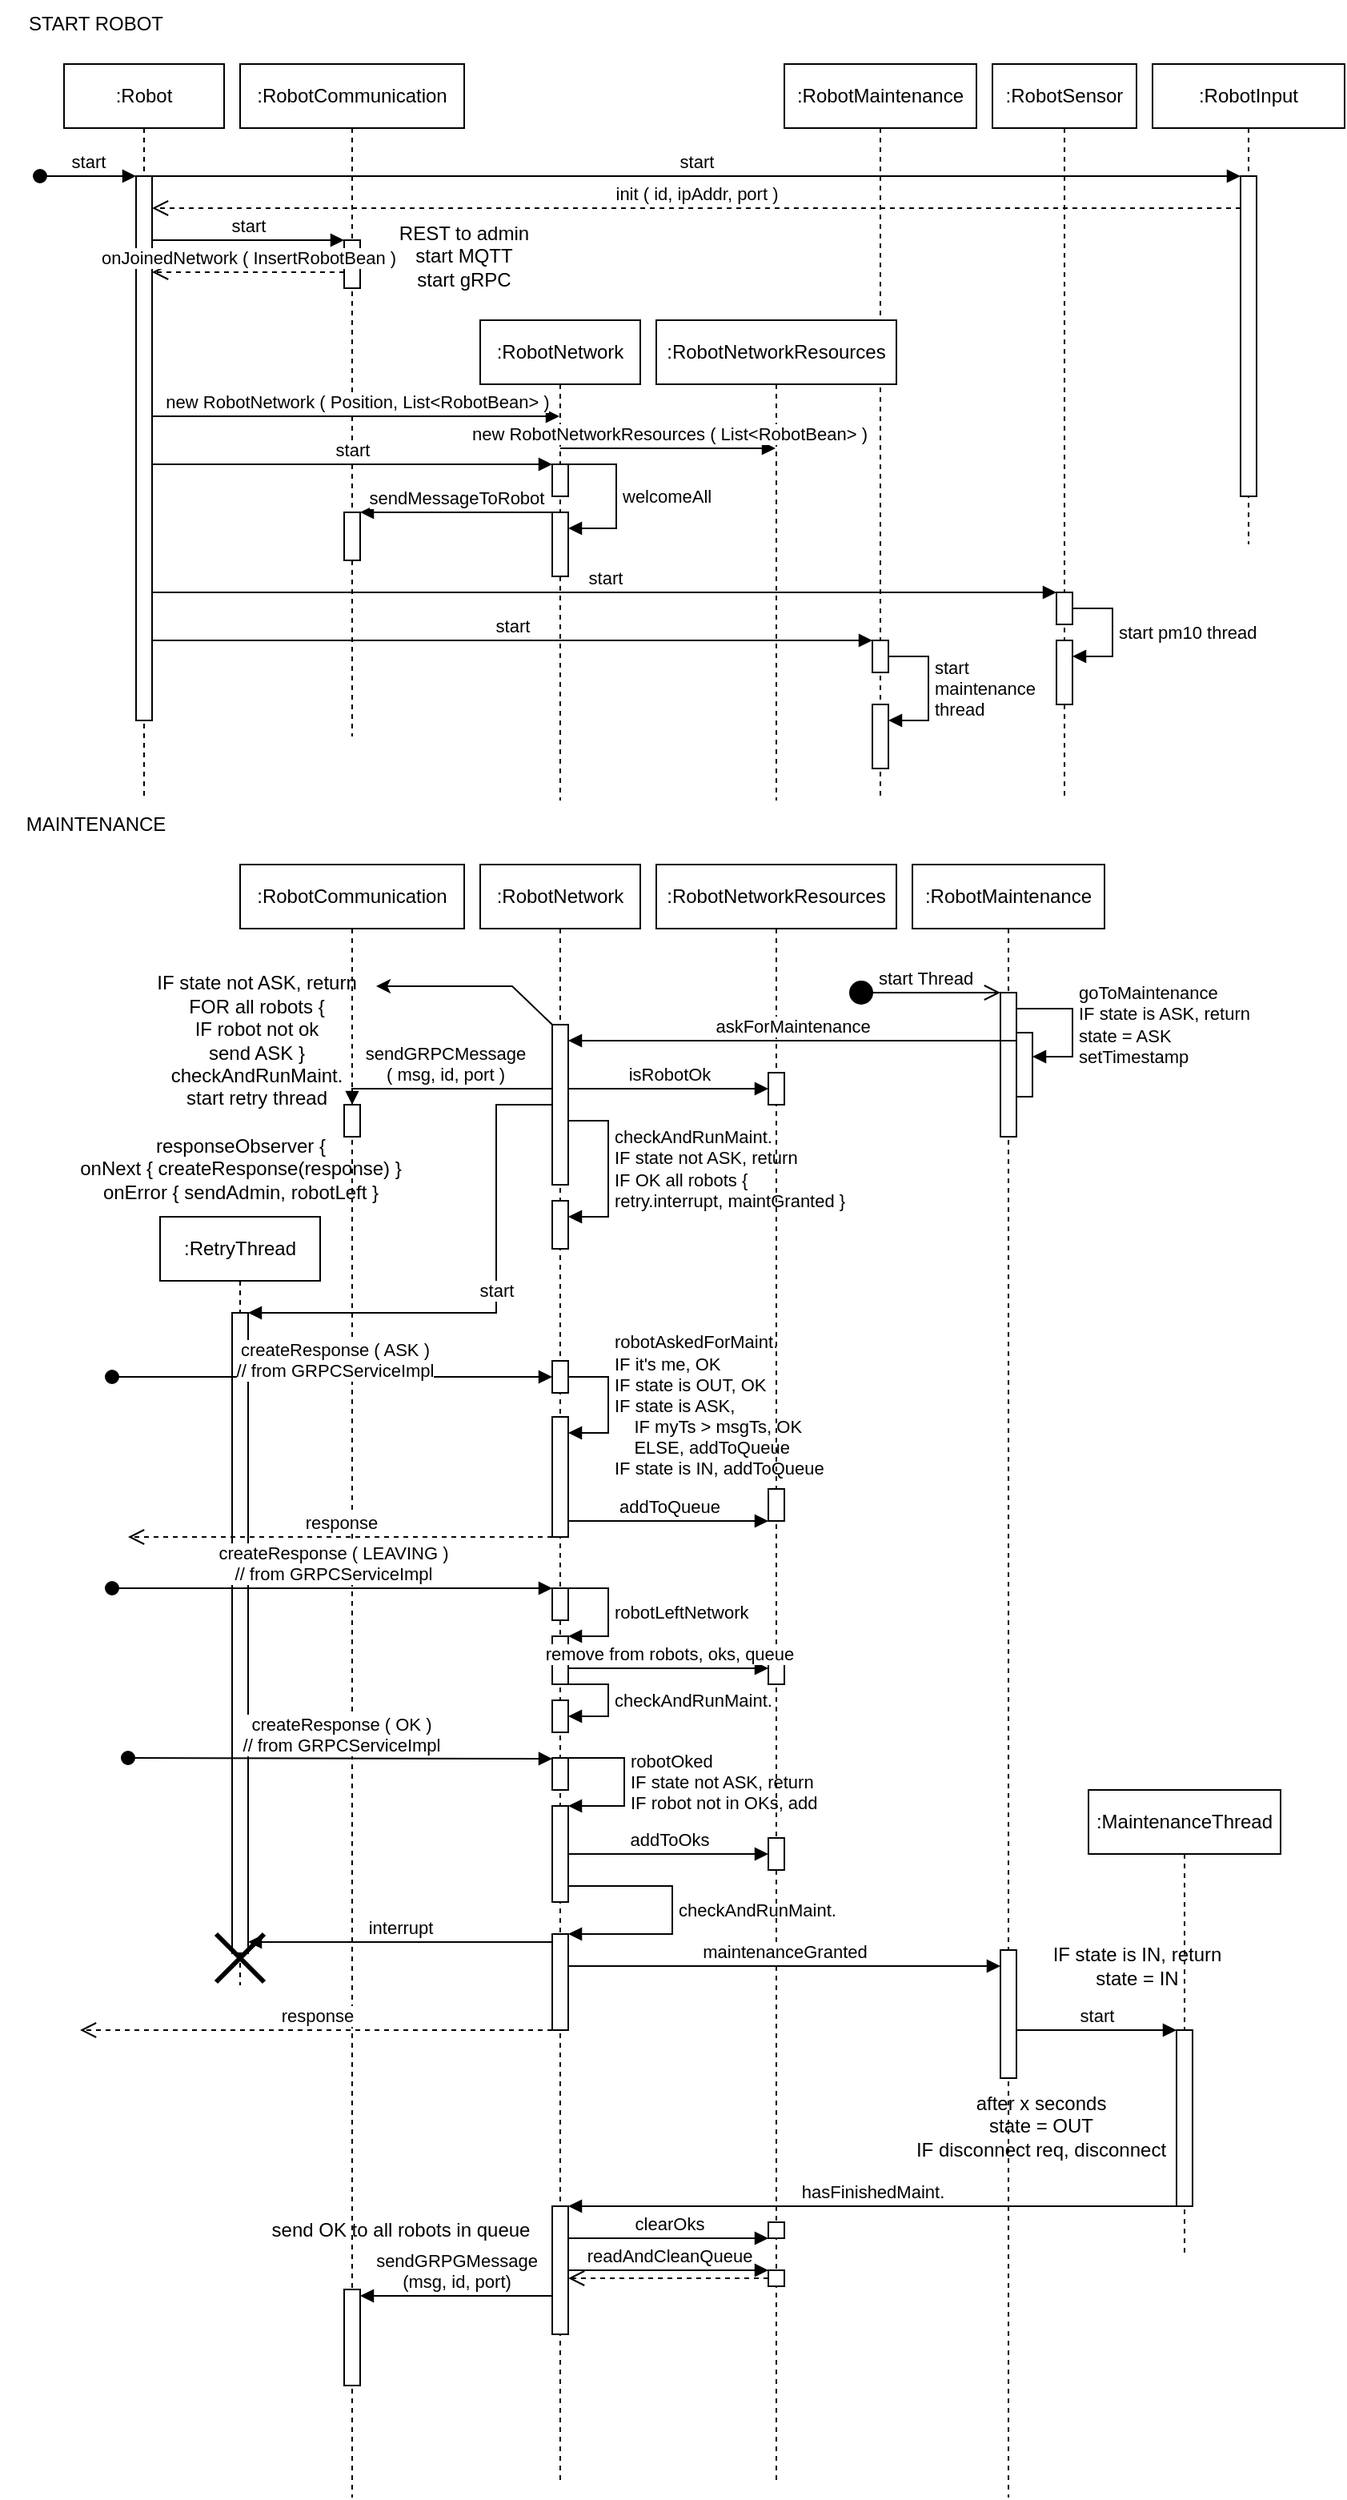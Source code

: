 <mxfile version="21.3.7">
  <diagram name="Page-1" id="2YBvvXClWsGukQMizWep">
    <mxGraphModel dx="954" dy="620" grid="1" gridSize="10" guides="1" tooltips="1" connect="1" arrows="1" fold="1" page="1" pageScale="1" pageWidth="850" pageHeight="1100" math="0" shadow="0">
      <root>
        <mxCell id="0" />
        <mxCell id="1" parent="0" />
        <mxCell id="aM9ryv3xv72pqoxQDRHE-1" value=":Robot" style="shape=umlLifeline;perimeter=lifelinePerimeter;whiteSpace=wrap;html=1;container=0;dropTarget=0;collapsible=0;recursiveResize=0;outlineConnect=0;portConstraint=eastwest;newEdgeStyle={&quot;edgeStyle&quot;:&quot;elbowEdgeStyle&quot;,&quot;elbow&quot;:&quot;vertical&quot;,&quot;curved&quot;:0,&quot;rounded&quot;:0};" parent="1" vertex="1">
          <mxGeometry x="40" y="40" width="100" height="460" as="geometry" />
        </mxCell>
        <mxCell id="aM9ryv3xv72pqoxQDRHE-2" value="" style="html=1;points=[];perimeter=orthogonalPerimeter;outlineConnect=0;targetShapes=umlLifeline;portConstraint=eastwest;newEdgeStyle={&quot;edgeStyle&quot;:&quot;elbowEdgeStyle&quot;,&quot;elbow&quot;:&quot;vertical&quot;,&quot;curved&quot;:0,&quot;rounded&quot;:0};" parent="aM9ryv3xv72pqoxQDRHE-1" vertex="1">
          <mxGeometry x="45" y="70" width="10" height="340" as="geometry" />
        </mxCell>
        <mxCell id="aM9ryv3xv72pqoxQDRHE-3" value="start" style="html=1;verticalAlign=bottom;startArrow=oval;endArrow=block;startSize=8;edgeStyle=elbowEdgeStyle;elbow=vertical;curved=0;rounded=0;" parent="aM9ryv3xv72pqoxQDRHE-1" target="aM9ryv3xv72pqoxQDRHE-2" edge="1">
          <mxGeometry relative="1" as="geometry">
            <mxPoint x="-15" y="70" as="sourcePoint" />
          </mxGeometry>
        </mxCell>
        <mxCell id="aM9ryv3xv72pqoxQDRHE-5" value=":RobotCommunication" style="shape=umlLifeline;perimeter=lifelinePerimeter;whiteSpace=wrap;html=1;container=0;dropTarget=0;collapsible=0;recursiveResize=0;outlineConnect=0;portConstraint=eastwest;newEdgeStyle={&quot;edgeStyle&quot;:&quot;elbowEdgeStyle&quot;,&quot;elbow&quot;:&quot;vertical&quot;,&quot;curved&quot;:0,&quot;rounded&quot;:0};" parent="1" vertex="1">
          <mxGeometry x="150" y="40" width="140" height="420" as="geometry" />
        </mxCell>
        <mxCell id="-zgr26NCYD5-frDkxSR6-9" value="" style="html=1;points=[];perimeter=orthogonalPerimeter;outlineConnect=0;targetShapes=umlLifeline;portConstraint=eastwest;newEdgeStyle={&quot;edgeStyle&quot;:&quot;elbowEdgeStyle&quot;,&quot;elbow&quot;:&quot;vertical&quot;,&quot;curved&quot;:0,&quot;rounded&quot;:0};" parent="aM9ryv3xv72pqoxQDRHE-5" vertex="1">
          <mxGeometry x="65" y="110" width="10" height="30" as="geometry" />
        </mxCell>
        <mxCell id="-zgr26NCYD5-frDkxSR6-21" value="" style="html=1;points=[];perimeter=orthogonalPerimeter;outlineConnect=0;targetShapes=umlLifeline;portConstraint=eastwest;newEdgeStyle={&quot;edgeStyle&quot;:&quot;elbowEdgeStyle&quot;,&quot;elbow&quot;:&quot;vertical&quot;,&quot;curved&quot;:0,&quot;rounded&quot;:0};" parent="aM9ryv3xv72pqoxQDRHE-5" vertex="1">
          <mxGeometry x="65" y="280" width="10" height="30" as="geometry" />
        </mxCell>
        <mxCell id="-zgr26NCYD5-frDkxSR6-1" value=":RobotNetwork" style="shape=umlLifeline;perimeter=lifelinePerimeter;whiteSpace=wrap;html=1;container=0;dropTarget=0;collapsible=0;recursiveResize=0;outlineConnect=0;portConstraint=eastwest;newEdgeStyle={&quot;edgeStyle&quot;:&quot;elbowEdgeStyle&quot;,&quot;elbow&quot;:&quot;vertical&quot;,&quot;curved&quot;:0,&quot;rounded&quot;:0};" parent="1" vertex="1">
          <mxGeometry x="300" y="200" width="100" height="300" as="geometry" />
        </mxCell>
        <mxCell id="-zgr26NCYD5-frDkxSR6-14" value="" style="html=1;points=[];perimeter=orthogonalPerimeter;outlineConnect=0;targetShapes=umlLifeline;portConstraint=eastwest;newEdgeStyle={&quot;edgeStyle&quot;:&quot;elbowEdgeStyle&quot;,&quot;elbow&quot;:&quot;vertical&quot;,&quot;curved&quot;:0,&quot;rounded&quot;:0};" parent="-zgr26NCYD5-frDkxSR6-1" vertex="1">
          <mxGeometry x="45" y="90" width="10" height="20" as="geometry" />
        </mxCell>
        <mxCell id="-zgr26NCYD5-frDkxSR6-16" value="" style="html=1;points=[];perimeter=orthogonalPerimeter;outlineConnect=0;targetShapes=umlLifeline;portConstraint=eastwest;newEdgeStyle={&quot;edgeStyle&quot;:&quot;elbowEdgeStyle&quot;,&quot;elbow&quot;:&quot;vertical&quot;,&quot;curved&quot;:0,&quot;rounded&quot;:0};" parent="-zgr26NCYD5-frDkxSR6-1" vertex="1">
          <mxGeometry x="45" y="120" width="10" height="40" as="geometry" />
        </mxCell>
        <mxCell id="-zgr26NCYD5-frDkxSR6-17" value="welcomeAll" style="html=1;align=left;spacingLeft=2;endArrow=block;rounded=0;edgeStyle=orthogonalEdgeStyle;curved=0;rounded=0;" parent="-zgr26NCYD5-frDkxSR6-1" source="-zgr26NCYD5-frDkxSR6-14" target="-zgr26NCYD5-frDkxSR6-16" edge="1">
          <mxGeometry relative="1" as="geometry">
            <mxPoint x="55" y="100" as="sourcePoint" />
            <Array as="points">
              <mxPoint x="85" y="90" />
              <mxPoint x="85" y="130" />
            </Array>
          </mxGeometry>
        </mxCell>
        <mxCell id="-zgr26NCYD5-frDkxSR6-2" value=":RobotMaintenance" style="shape=umlLifeline;perimeter=lifelinePerimeter;whiteSpace=wrap;html=1;container=0;dropTarget=0;collapsible=0;recursiveResize=0;outlineConnect=0;portConstraint=eastwest;newEdgeStyle={&quot;edgeStyle&quot;:&quot;elbowEdgeStyle&quot;,&quot;elbow&quot;:&quot;vertical&quot;,&quot;curved&quot;:0,&quot;rounded&quot;:0};" parent="1" vertex="1">
          <mxGeometry x="490" y="40" width="120" height="460" as="geometry" />
        </mxCell>
        <mxCell id="-zgr26NCYD5-frDkxSR6-29" value="" style="html=1;points=[];perimeter=orthogonalPerimeter;outlineConnect=0;targetShapes=umlLifeline;portConstraint=eastwest;newEdgeStyle={&quot;edgeStyle&quot;:&quot;elbowEdgeStyle&quot;,&quot;elbow&quot;:&quot;vertical&quot;,&quot;curved&quot;:0,&quot;rounded&quot;:0};" parent="-zgr26NCYD5-frDkxSR6-2" vertex="1">
          <mxGeometry x="55" y="360" width="10" height="20" as="geometry" />
        </mxCell>
        <mxCell id="-zgr26NCYD5-frDkxSR6-30" value="" style="html=1;points=[];perimeter=orthogonalPerimeter;outlineConnect=0;targetShapes=umlLifeline;portConstraint=eastwest;newEdgeStyle={&quot;edgeStyle&quot;:&quot;elbowEdgeStyle&quot;,&quot;elbow&quot;:&quot;vertical&quot;,&quot;curved&quot;:0,&quot;rounded&quot;:0};" parent="-zgr26NCYD5-frDkxSR6-2" vertex="1">
          <mxGeometry x="55" y="400" width="10" height="40" as="geometry" />
        </mxCell>
        <mxCell id="-zgr26NCYD5-frDkxSR6-31" value="start&lt;br&gt;maintenance&lt;br&gt;thread" style="html=1;align=left;spacingLeft=2;endArrow=block;rounded=0;edgeStyle=orthogonalEdgeStyle;curved=0;rounded=0;" parent="-zgr26NCYD5-frDkxSR6-2" source="-zgr26NCYD5-frDkxSR6-29" target="-zgr26NCYD5-frDkxSR6-30" edge="1">
          <mxGeometry relative="1" as="geometry">
            <mxPoint x="60" y="380" as="sourcePoint" />
            <Array as="points">
              <mxPoint x="90" y="370" />
              <mxPoint x="90" y="410" />
            </Array>
          </mxGeometry>
        </mxCell>
        <mxCell id="-zgr26NCYD5-frDkxSR6-3" value=":RobotSensor" style="shape=umlLifeline;perimeter=lifelinePerimeter;whiteSpace=wrap;html=1;container=0;dropTarget=0;collapsible=0;recursiveResize=0;outlineConnect=0;portConstraint=eastwest;newEdgeStyle={&quot;edgeStyle&quot;:&quot;elbowEdgeStyle&quot;,&quot;elbow&quot;:&quot;vertical&quot;,&quot;curved&quot;:0,&quot;rounded&quot;:0};" parent="1" vertex="1">
          <mxGeometry x="620" y="40" width="90" height="460" as="geometry" />
        </mxCell>
        <mxCell id="-zgr26NCYD5-frDkxSR6-25" value="" style="html=1;points=[];perimeter=orthogonalPerimeter;outlineConnect=0;targetShapes=umlLifeline;portConstraint=eastwest;newEdgeStyle={&quot;edgeStyle&quot;:&quot;elbowEdgeStyle&quot;,&quot;elbow&quot;:&quot;vertical&quot;,&quot;curved&quot;:0,&quot;rounded&quot;:0};" parent="-zgr26NCYD5-frDkxSR6-3" vertex="1">
          <mxGeometry x="40" y="330" width="10" height="20" as="geometry" />
        </mxCell>
        <mxCell id="-zgr26NCYD5-frDkxSR6-26" value="" style="html=1;points=[];perimeter=orthogonalPerimeter;outlineConnect=0;targetShapes=umlLifeline;portConstraint=eastwest;newEdgeStyle={&quot;edgeStyle&quot;:&quot;elbowEdgeStyle&quot;,&quot;elbow&quot;:&quot;vertical&quot;,&quot;curved&quot;:0,&quot;rounded&quot;:0};" parent="-zgr26NCYD5-frDkxSR6-3" vertex="1">
          <mxGeometry x="40" y="360" width="10" height="40" as="geometry" />
        </mxCell>
        <mxCell id="-zgr26NCYD5-frDkxSR6-27" value="start pm10 thread" style="html=1;align=left;spacingLeft=2;endArrow=block;rounded=0;edgeStyle=orthogonalEdgeStyle;curved=0;rounded=0;" parent="-zgr26NCYD5-frDkxSR6-3" source="-zgr26NCYD5-frDkxSR6-25" target="-zgr26NCYD5-frDkxSR6-26" edge="1">
          <mxGeometry relative="1" as="geometry">
            <mxPoint x="50" y="340" as="sourcePoint" />
            <Array as="points">
              <mxPoint x="75" y="340" />
              <mxPoint x="75" y="370" />
            </Array>
          </mxGeometry>
        </mxCell>
        <mxCell id="-zgr26NCYD5-frDkxSR6-4" value=":RobotInput" style="shape=umlLifeline;perimeter=lifelinePerimeter;whiteSpace=wrap;html=1;container=0;dropTarget=0;collapsible=0;recursiveResize=0;outlineConnect=0;portConstraint=eastwest;newEdgeStyle={&quot;edgeStyle&quot;:&quot;elbowEdgeStyle&quot;,&quot;elbow&quot;:&quot;vertical&quot;,&quot;curved&quot;:0,&quot;rounded&quot;:0};" parent="1" vertex="1">
          <mxGeometry x="720" y="40" width="120" height="300" as="geometry" />
        </mxCell>
        <mxCell id="-zgr26NCYD5-frDkxSR6-6" value="" style="html=1;points=[];perimeter=orthogonalPerimeter;outlineConnect=0;targetShapes=umlLifeline;portConstraint=eastwest;newEdgeStyle={&quot;edgeStyle&quot;:&quot;elbowEdgeStyle&quot;,&quot;elbow&quot;:&quot;vertical&quot;,&quot;curved&quot;:0,&quot;rounded&quot;:0};" parent="-zgr26NCYD5-frDkxSR6-4" vertex="1">
          <mxGeometry x="55" y="70" width="10" height="200" as="geometry" />
        </mxCell>
        <mxCell id="-zgr26NCYD5-frDkxSR6-5" value="start" style="html=1;verticalAlign=bottom;endArrow=block;edgeStyle=elbowEdgeStyle;elbow=vertical;curved=0;rounded=0;" parent="1" source="aM9ryv3xv72pqoxQDRHE-2" target="-zgr26NCYD5-frDkxSR6-6" edge="1">
          <mxGeometry width="80" relative="1" as="geometry">
            <mxPoint x="380" y="270" as="sourcePoint" />
            <mxPoint x="460" y="270" as="targetPoint" />
            <Array as="points">
              <mxPoint x="440" y="110" />
            </Array>
          </mxGeometry>
        </mxCell>
        <mxCell id="-zgr26NCYD5-frDkxSR6-7" value="init ( id, ipAddr, port )" style="html=1;verticalAlign=bottom;endArrow=open;dashed=1;endSize=8;edgeStyle=elbowEdgeStyle;elbow=vertical;curved=0;rounded=0;" parent="1" source="-zgr26NCYD5-frDkxSR6-6" target="aM9ryv3xv72pqoxQDRHE-2" edge="1">
          <mxGeometry relative="1" as="geometry">
            <mxPoint x="460" y="270" as="sourcePoint" />
            <mxPoint x="380" y="270" as="targetPoint" />
            <Array as="points">
              <mxPoint x="550" y="130" />
            </Array>
          </mxGeometry>
        </mxCell>
        <mxCell id="-zgr26NCYD5-frDkxSR6-8" value="start" style="html=1;verticalAlign=bottom;endArrow=block;edgeStyle=elbowEdgeStyle;elbow=horizontal;curved=0;rounded=0;" parent="1" source="aM9ryv3xv72pqoxQDRHE-2" target="-zgr26NCYD5-frDkxSR6-9" edge="1">
          <mxGeometry width="80" relative="1" as="geometry">
            <mxPoint x="380" y="270" as="sourcePoint" />
            <mxPoint x="460" y="270" as="targetPoint" />
            <Array as="points">
              <mxPoint x="155" y="150" />
            </Array>
          </mxGeometry>
        </mxCell>
        <mxCell id="-zgr26NCYD5-frDkxSR6-10" value="START ROBOT" style="text;html=1;strokeColor=none;fillColor=none;align=center;verticalAlign=middle;whiteSpace=wrap;rounded=0;" parent="1" vertex="1">
          <mxGeometry width="120" height="30" as="geometry" />
        </mxCell>
        <mxCell id="-zgr26NCYD5-frDkxSR6-11" value="REST to admin&lt;br&gt;start MQTT&lt;br&gt;start gRPC" style="text;html=1;strokeColor=none;fillColor=none;align=center;verticalAlign=middle;whiteSpace=wrap;rounded=0;" parent="1" vertex="1">
          <mxGeometry x="230" y="140" width="120" height="40" as="geometry" />
        </mxCell>
        <mxCell id="-zgr26NCYD5-frDkxSR6-12" value="onJoinedNetwork ( InsertRobotBean )" style="html=1;verticalAlign=bottom;endArrow=open;dashed=1;endSize=8;edgeStyle=elbowEdgeStyle;elbow=vertical;curved=0;rounded=0;" parent="1" source="-zgr26NCYD5-frDkxSR6-9" target="aM9ryv3xv72pqoxQDRHE-2" edge="1">
          <mxGeometry relative="1" as="geometry">
            <mxPoint x="460" y="270" as="sourcePoint" />
            <mxPoint x="380" y="270" as="targetPoint" />
            <Array as="points">
              <mxPoint x="170" y="170" />
            </Array>
          </mxGeometry>
        </mxCell>
        <mxCell id="-zgr26NCYD5-frDkxSR6-13" value="start" style="html=1;verticalAlign=bottom;endArrow=block;edgeStyle=elbowEdgeStyle;elbow=vertical;curved=0;rounded=0;" parent="1" source="aM9ryv3xv72pqoxQDRHE-2" target="-zgr26NCYD5-frDkxSR6-14" edge="1">
          <mxGeometry width="80" relative="1" as="geometry">
            <mxPoint x="380" y="300" as="sourcePoint" />
            <mxPoint x="460" y="300" as="targetPoint" />
            <Array as="points">
              <mxPoint x="300" y="290" />
              <mxPoint x="260" y="280" />
            </Array>
          </mxGeometry>
        </mxCell>
        <mxCell id="-zgr26NCYD5-frDkxSR6-15" value="new RobotNetwork ( Position, List&amp;lt;RobotBean&amp;gt; )" style="html=1;verticalAlign=bottom;endArrow=block;edgeStyle=elbowEdgeStyle;elbow=vertical;curved=0;rounded=0;" parent="1" source="aM9ryv3xv72pqoxQDRHE-2" target="-zgr26NCYD5-frDkxSR6-1" edge="1">
          <mxGeometry width="80" relative="1" as="geometry">
            <mxPoint x="380" y="300" as="sourcePoint" />
            <mxPoint x="460" y="300" as="targetPoint" />
            <Array as="points">
              <mxPoint x="220" y="260" />
            </Array>
          </mxGeometry>
        </mxCell>
        <mxCell id="-zgr26NCYD5-frDkxSR6-18" value=":RobotNetworkResources" style="shape=umlLifeline;perimeter=lifelinePerimeter;whiteSpace=wrap;html=1;container=0;dropTarget=0;collapsible=0;recursiveResize=0;outlineConnect=0;portConstraint=eastwest;newEdgeStyle={&quot;edgeStyle&quot;:&quot;elbowEdgeStyle&quot;,&quot;elbow&quot;:&quot;vertical&quot;,&quot;curved&quot;:0,&quot;rounded&quot;:0};" parent="1" vertex="1">
          <mxGeometry x="410" y="200" width="150" height="300" as="geometry" />
        </mxCell>
        <mxCell id="-zgr26NCYD5-frDkxSR6-19" value="new RobotNetworkResources ( List&amp;lt;RobotBean&amp;gt; )" style="html=1;verticalAlign=bottom;endArrow=block;edgeStyle=elbowEdgeStyle;elbow=vertical;curved=0;rounded=0;" parent="1" source="-zgr26NCYD5-frDkxSR6-1" target="-zgr26NCYD5-frDkxSR6-18" edge="1">
          <mxGeometry width="80" relative="1" as="geometry">
            <mxPoint x="380" y="270" as="sourcePoint" />
            <mxPoint x="460" y="270" as="targetPoint" />
            <Array as="points">
              <mxPoint x="405" y="280" />
            </Array>
          </mxGeometry>
        </mxCell>
        <mxCell id="-zgr26NCYD5-frDkxSR6-20" value="sendMessageToRobot" style="html=1;verticalAlign=bottom;endArrow=block;edgeStyle=elbowEdgeStyle;elbow=vertical;curved=0;rounded=0;" parent="1" source="-zgr26NCYD5-frDkxSR6-16" target="-zgr26NCYD5-frDkxSR6-21" edge="1">
          <mxGeometry width="80" relative="1" as="geometry">
            <mxPoint x="380" y="300" as="sourcePoint" />
            <mxPoint x="460" y="300" as="targetPoint" />
            <Array as="points">
              <mxPoint x="290" y="320" />
            </Array>
          </mxGeometry>
        </mxCell>
        <mxCell id="-zgr26NCYD5-frDkxSR6-24" value="start" style="html=1;verticalAlign=bottom;endArrow=block;edgeStyle=elbowEdgeStyle;elbow=vertical;curved=0;rounded=0;" parent="1" source="aM9ryv3xv72pqoxQDRHE-2" target="-zgr26NCYD5-frDkxSR6-25" edge="1">
          <mxGeometry width="80" relative="1" as="geometry">
            <mxPoint x="380" y="300" as="sourcePoint" />
            <mxPoint x="460" y="300" as="targetPoint" />
            <Array as="points">
              <mxPoint x="380" y="370" />
            </Array>
          </mxGeometry>
        </mxCell>
        <mxCell id="-zgr26NCYD5-frDkxSR6-28" value="start" style="html=1;verticalAlign=bottom;endArrow=block;edgeStyle=elbowEdgeStyle;elbow=vertical;curved=0;rounded=0;" parent="1" source="aM9ryv3xv72pqoxQDRHE-2" target="-zgr26NCYD5-frDkxSR6-29" edge="1">
          <mxGeometry width="80" relative="1" as="geometry">
            <mxPoint x="380" y="300" as="sourcePoint" />
            <mxPoint x="460" y="300" as="targetPoint" />
            <Array as="points">
              <mxPoint x="320" y="400" />
            </Array>
          </mxGeometry>
        </mxCell>
        <mxCell id="-zgr26NCYD5-frDkxSR6-32" value=":RetryThread" style="shape=umlLifeline;perimeter=lifelinePerimeter;whiteSpace=wrap;html=1;container=0;dropTarget=0;collapsible=0;recursiveResize=0;outlineConnect=0;portConstraint=eastwest;newEdgeStyle={&quot;edgeStyle&quot;:&quot;elbowEdgeStyle&quot;,&quot;elbow&quot;:&quot;vertical&quot;,&quot;curved&quot;:0,&quot;rounded&quot;:0};" parent="1" vertex="1">
          <mxGeometry x="100" y="760" width="100" height="480" as="geometry" />
        </mxCell>
        <mxCell id="-zgr26NCYD5-frDkxSR6-101" value="" style="html=1;points=[];perimeter=orthogonalPerimeter;outlineConnect=0;targetShapes=umlLifeline;portConstraint=eastwest;newEdgeStyle={&quot;edgeStyle&quot;:&quot;elbowEdgeStyle&quot;,&quot;elbow&quot;:&quot;vertical&quot;,&quot;curved&quot;:0,&quot;rounded&quot;:0};" parent="-zgr26NCYD5-frDkxSR6-32" vertex="1">
          <mxGeometry x="45" y="60" width="10" height="400" as="geometry" />
        </mxCell>
        <mxCell id="-zgr26NCYD5-frDkxSR6-35" value=":RobotCommunication" style="shape=umlLifeline;perimeter=lifelinePerimeter;whiteSpace=wrap;html=1;container=0;dropTarget=0;collapsible=0;recursiveResize=0;outlineConnect=0;portConstraint=eastwest;newEdgeStyle={&quot;edgeStyle&quot;:&quot;elbowEdgeStyle&quot;,&quot;elbow&quot;:&quot;vertical&quot;,&quot;curved&quot;:0,&quot;rounded&quot;:0};" parent="1" vertex="1">
          <mxGeometry x="150" y="540" width="140" height="1020" as="geometry" />
        </mxCell>
        <mxCell id="-zgr26NCYD5-frDkxSR6-79" value="" style="html=1;points=[];perimeter=orthogonalPerimeter;outlineConnect=0;targetShapes=umlLifeline;portConstraint=eastwest;newEdgeStyle={&quot;edgeStyle&quot;:&quot;elbowEdgeStyle&quot;,&quot;elbow&quot;:&quot;vertical&quot;,&quot;curved&quot;:0,&quot;rounded&quot;:0};" parent="-zgr26NCYD5-frDkxSR6-35" vertex="1">
          <mxGeometry x="65" y="150" width="10" height="20" as="geometry" />
        </mxCell>
        <mxCell id="-zgr26NCYD5-frDkxSR6-119" value="" style="shape=umlDestroy;whiteSpace=wrap;html=1;strokeWidth=3;targetShapes=umlLifeline;" parent="-zgr26NCYD5-frDkxSR6-35" vertex="1">
          <mxGeometry x="-15" y="668" width="30" height="30" as="geometry" />
        </mxCell>
        <mxCell id="4wvHdswdZmaNJRpu-Tdo-3" value="" style="html=1;points=[];perimeter=orthogonalPerimeter;outlineConnect=0;targetShapes=umlLifeline;portConstraint=eastwest;newEdgeStyle={&quot;edgeStyle&quot;:&quot;elbowEdgeStyle&quot;,&quot;elbow&quot;:&quot;vertical&quot;,&quot;curved&quot;:0,&quot;rounded&quot;:0};" vertex="1" parent="-zgr26NCYD5-frDkxSR6-35">
          <mxGeometry x="65" y="890" width="10" height="60" as="geometry" />
        </mxCell>
        <mxCell id="-zgr26NCYD5-frDkxSR6-38" value=":RobotNetwork" style="shape=umlLifeline;perimeter=lifelinePerimeter;whiteSpace=wrap;html=1;container=0;dropTarget=0;collapsible=0;recursiveResize=0;outlineConnect=0;portConstraint=eastwest;newEdgeStyle={&quot;edgeStyle&quot;:&quot;elbowEdgeStyle&quot;,&quot;elbow&quot;:&quot;vertical&quot;,&quot;curved&quot;:0,&quot;rounded&quot;:0};" parent="1" vertex="1">
          <mxGeometry x="300" y="540" width="100" height="1010" as="geometry" />
        </mxCell>
        <mxCell id="-zgr26NCYD5-frDkxSR6-66" value="" style="html=1;points=[];perimeter=orthogonalPerimeter;outlineConnect=0;targetShapes=umlLifeline;portConstraint=eastwest;newEdgeStyle={&quot;edgeStyle&quot;:&quot;elbowEdgeStyle&quot;,&quot;elbow&quot;:&quot;vertical&quot;,&quot;curved&quot;:0,&quot;rounded&quot;:0};" parent="-zgr26NCYD5-frDkxSR6-38" vertex="1">
          <mxGeometry x="45" y="100" width="10" height="100" as="geometry" />
        </mxCell>
        <mxCell id="-zgr26NCYD5-frDkxSR6-71" value="" style="html=1;points=[];perimeter=orthogonalPerimeter;outlineConnect=0;targetShapes=umlLifeline;portConstraint=eastwest;newEdgeStyle={&quot;edgeStyle&quot;:&quot;elbowEdgeStyle&quot;,&quot;elbow&quot;:&quot;vertical&quot;,&quot;curved&quot;:0,&quot;rounded&quot;:0};" parent="-zgr26NCYD5-frDkxSR6-38" vertex="1">
          <mxGeometry x="45" y="210" width="10" height="30" as="geometry" />
        </mxCell>
        <mxCell id="-zgr26NCYD5-frDkxSR6-82" value="" style="html=1;points=[];perimeter=orthogonalPerimeter;outlineConnect=0;targetShapes=umlLifeline;portConstraint=eastwest;newEdgeStyle={&quot;edgeStyle&quot;:&quot;elbowEdgeStyle&quot;,&quot;elbow&quot;:&quot;vertical&quot;,&quot;curved&quot;:0,&quot;rounded&quot;:0};" parent="-zgr26NCYD5-frDkxSR6-38" vertex="1">
          <mxGeometry x="45" y="310" width="10" height="20" as="geometry" />
        </mxCell>
        <mxCell id="-zgr26NCYD5-frDkxSR6-83" value="" style="html=1;points=[];perimeter=orthogonalPerimeter;outlineConnect=0;targetShapes=umlLifeline;portConstraint=eastwest;newEdgeStyle={&quot;edgeStyle&quot;:&quot;elbowEdgeStyle&quot;,&quot;elbow&quot;:&quot;vertical&quot;,&quot;curved&quot;:0,&quot;rounded&quot;:0};" parent="-zgr26NCYD5-frDkxSR6-38" vertex="1">
          <mxGeometry x="45" y="345" width="10" height="75" as="geometry" />
        </mxCell>
        <mxCell id="-zgr26NCYD5-frDkxSR6-84" value="robotAskedForMaint.&lt;br&gt;IF it&#39;s me, OK&lt;br&gt;IF state is OUT, OK&lt;br&gt;IF state is ASK, &lt;br&gt;&amp;nbsp; &amp;nbsp; IF myTs &amp;gt; msgTs, OK&lt;br&gt;&amp;nbsp; &amp;nbsp; ELSE, addToQueue&lt;br&gt;IF state is IN, addToQueue" style="html=1;align=left;spacingLeft=2;endArrow=block;rounded=0;edgeStyle=orthogonalEdgeStyle;curved=0;rounded=0;" parent="-zgr26NCYD5-frDkxSR6-38" source="-zgr26NCYD5-frDkxSR6-82" target="-zgr26NCYD5-frDkxSR6-83" edge="1">
          <mxGeometry relative="1" as="geometry">
            <mxPoint x="190" y="370" as="sourcePoint" />
            <Array as="points">
              <mxPoint x="80" y="320" />
              <mxPoint x="80" y="355" />
            </Array>
          </mxGeometry>
        </mxCell>
        <mxCell id="-zgr26NCYD5-frDkxSR6-90" value="" style="html=1;points=[];perimeter=orthogonalPerimeter;outlineConnect=0;targetShapes=umlLifeline;portConstraint=eastwest;newEdgeStyle={&quot;edgeStyle&quot;:&quot;elbowEdgeStyle&quot;,&quot;elbow&quot;:&quot;vertical&quot;,&quot;curved&quot;:0,&quot;rounded&quot;:0};" parent="-zgr26NCYD5-frDkxSR6-38" vertex="1">
          <mxGeometry x="45" y="558" width="10" height="20" as="geometry" />
        </mxCell>
        <mxCell id="-zgr26NCYD5-frDkxSR6-92" value="" style="html=1;points=[];perimeter=orthogonalPerimeter;outlineConnect=0;targetShapes=umlLifeline;portConstraint=eastwest;newEdgeStyle={&quot;edgeStyle&quot;:&quot;elbowEdgeStyle&quot;,&quot;elbow&quot;:&quot;vertical&quot;,&quot;curved&quot;:0,&quot;rounded&quot;:0};" parent="-zgr26NCYD5-frDkxSR6-38" vertex="1">
          <mxGeometry x="45" y="588" width="10" height="60" as="geometry" />
        </mxCell>
        <mxCell id="-zgr26NCYD5-frDkxSR6-91" value="robotOked&lt;br&gt;IF state not ASK, return&lt;br&gt;IF robot not in OKs, add" style="html=1;align=left;spacingLeft=2;endArrow=block;rounded=0;edgeStyle=orthogonalEdgeStyle;curved=0;rounded=0;" parent="-zgr26NCYD5-frDkxSR6-38" source="-zgr26NCYD5-frDkxSR6-90" target="-zgr26NCYD5-frDkxSR6-92" edge="1">
          <mxGeometry relative="1" as="geometry">
            <mxPoint x="205" y="488" as="sourcePoint" />
            <Array as="points">
              <mxPoint x="90" y="558" />
              <mxPoint x="90" y="588" />
            </Array>
            <mxPoint x="205" y="518" as="targetPoint" />
          </mxGeometry>
        </mxCell>
        <mxCell id="-zgr26NCYD5-frDkxSR6-93" value="" style="html=1;points=[];perimeter=orthogonalPerimeter;outlineConnect=0;targetShapes=umlLifeline;portConstraint=eastwest;newEdgeStyle={&quot;edgeStyle&quot;:&quot;elbowEdgeStyle&quot;,&quot;elbow&quot;:&quot;vertical&quot;,&quot;curved&quot;:0,&quot;rounded&quot;:0};" parent="-zgr26NCYD5-frDkxSR6-38" vertex="1">
          <mxGeometry x="45" y="668" width="10" height="60" as="geometry" />
        </mxCell>
        <mxCell id="-zgr26NCYD5-frDkxSR6-94" value="checkAndRunMaint." style="html=1;align=left;spacingLeft=2;endArrow=block;rounded=0;edgeStyle=orthogonalEdgeStyle;curved=0;rounded=0;" parent="-zgr26NCYD5-frDkxSR6-38" source="-zgr26NCYD5-frDkxSR6-92" target="-zgr26NCYD5-frDkxSR6-93" edge="1">
          <mxGeometry relative="1" as="geometry">
            <mxPoint x="190" y="678" as="sourcePoint" />
            <Array as="points">
              <mxPoint x="120" y="638" />
              <mxPoint x="120" y="668" />
            </Array>
          </mxGeometry>
        </mxCell>
        <mxCell id="-zgr26NCYD5-frDkxSR6-72" value="checkAndRunMaint.&lt;br&gt;IF state not ASK, return&lt;br&gt;IF OK all robots { &lt;br&gt;retry.interrupt, maintGranted }" style="html=1;align=left;spacingLeft=2;endArrow=block;rounded=0;edgeStyle=orthogonalEdgeStyle;curved=0;rounded=0;" parent="-zgr26NCYD5-frDkxSR6-38" source="-zgr26NCYD5-frDkxSR6-66" target="-zgr26NCYD5-frDkxSR6-71" edge="1">
          <mxGeometry relative="1" as="geometry">
            <mxPoint x="50" y="190" as="sourcePoint" />
            <Array as="points">
              <mxPoint x="80" y="160" />
              <mxPoint x="80" y="220" />
            </Array>
          </mxGeometry>
        </mxCell>
        <mxCell id="-zgr26NCYD5-frDkxSR6-106" value="" style="html=1;points=[];perimeter=orthogonalPerimeter;outlineConnect=0;targetShapes=umlLifeline;portConstraint=eastwest;newEdgeStyle={&quot;edgeStyle&quot;:&quot;elbowEdgeStyle&quot;,&quot;elbow&quot;:&quot;vertical&quot;,&quot;curved&quot;:0,&quot;rounded&quot;:0};" parent="-zgr26NCYD5-frDkxSR6-38" vertex="1">
          <mxGeometry x="45" y="838" width="10" height="80" as="geometry" />
        </mxCell>
        <mxCell id="-zgr26NCYD5-frDkxSR6-127" value="" style="html=1;points=[];perimeter=orthogonalPerimeter;outlineConnect=0;targetShapes=umlLifeline;portConstraint=eastwest;newEdgeStyle={&quot;edgeStyle&quot;:&quot;elbowEdgeStyle&quot;,&quot;elbow&quot;:&quot;vertical&quot;,&quot;curved&quot;:0,&quot;rounded&quot;:0};" parent="-zgr26NCYD5-frDkxSR6-38" vertex="1">
          <mxGeometry x="45" y="452" width="10" height="20" as="geometry" />
        </mxCell>
        <mxCell id="-zgr26NCYD5-frDkxSR6-128" value="" style="html=1;points=[];perimeter=orthogonalPerimeter;outlineConnect=0;targetShapes=umlLifeline;portConstraint=eastwest;newEdgeStyle={&quot;edgeStyle&quot;:&quot;elbowEdgeStyle&quot;,&quot;elbow&quot;:&quot;vertical&quot;,&quot;curved&quot;:0,&quot;rounded&quot;:0};" parent="-zgr26NCYD5-frDkxSR6-38" vertex="1">
          <mxGeometry x="45" y="482" width="10" height="30" as="geometry" />
        </mxCell>
        <mxCell id="-zgr26NCYD5-frDkxSR6-129" value="robotLeftNetwork&lt;br&gt;" style="html=1;align=left;spacingLeft=2;endArrow=block;rounded=0;edgeStyle=orthogonalEdgeStyle;curved=0;rounded=0;" parent="-zgr26NCYD5-frDkxSR6-38" source="-zgr26NCYD5-frDkxSR6-127" target="-zgr26NCYD5-frDkxSR6-128" edge="1">
          <mxGeometry relative="1" as="geometry">
            <mxPoint x="50" y="462" as="sourcePoint" />
            <Array as="points">
              <mxPoint x="80" y="452" />
              <mxPoint x="80" y="482" />
            </Array>
          </mxGeometry>
        </mxCell>
        <mxCell id="-zgr26NCYD5-frDkxSR6-133" value="" style="html=1;points=[];perimeter=orthogonalPerimeter;outlineConnect=0;targetShapes=umlLifeline;portConstraint=eastwest;newEdgeStyle={&quot;edgeStyle&quot;:&quot;elbowEdgeStyle&quot;,&quot;elbow&quot;:&quot;vertical&quot;,&quot;curved&quot;:0,&quot;rounded&quot;:0};" parent="-zgr26NCYD5-frDkxSR6-38" vertex="1">
          <mxGeometry x="45" y="522" width="10" height="20" as="geometry" />
        </mxCell>
        <mxCell id="-zgr26NCYD5-frDkxSR6-134" value="checkAndRunMaint." style="html=1;align=left;spacingLeft=2;endArrow=block;rounded=0;edgeStyle=orthogonalEdgeStyle;curved=0;rounded=0;" parent="-zgr26NCYD5-frDkxSR6-38" source="-zgr26NCYD5-frDkxSR6-128" target="-zgr26NCYD5-frDkxSR6-133" edge="1">
          <mxGeometry relative="1" as="geometry">
            <mxPoint x="50" y="482" as="sourcePoint" />
            <Array as="points">
              <mxPoint x="80" y="512" />
              <mxPoint x="80" y="532" />
            </Array>
          </mxGeometry>
        </mxCell>
        <mxCell id="-zgr26NCYD5-frDkxSR6-42" value=":RobotMaintenance" style="shape=umlLifeline;perimeter=lifelinePerimeter;whiteSpace=wrap;html=1;container=0;dropTarget=0;collapsible=0;recursiveResize=0;outlineConnect=0;portConstraint=eastwest;newEdgeStyle={&quot;edgeStyle&quot;:&quot;elbowEdgeStyle&quot;,&quot;elbow&quot;:&quot;vertical&quot;,&quot;curved&quot;:0,&quot;rounded&quot;:0};" parent="1" vertex="1">
          <mxGeometry x="570" y="540" width="120" height="1020" as="geometry" />
        </mxCell>
        <mxCell id="-zgr26NCYD5-frDkxSR6-61" value="" style="html=1;points=[];perimeter=orthogonalPerimeter;outlineConnect=0;targetShapes=umlLifeline;portConstraint=eastwest;newEdgeStyle={&quot;edgeStyle&quot;:&quot;elbowEdgeStyle&quot;,&quot;elbow&quot;:&quot;vertical&quot;,&quot;curved&quot;:0,&quot;rounded&quot;:0};" parent="-zgr26NCYD5-frDkxSR6-42" vertex="1">
          <mxGeometry x="55" y="80" width="10" height="90" as="geometry" />
        </mxCell>
        <mxCell id="-zgr26NCYD5-frDkxSR6-63" value="" style="html=1;points=[];perimeter=orthogonalPerimeter;outlineConnect=0;targetShapes=umlLifeline;portConstraint=eastwest;newEdgeStyle={&quot;edgeStyle&quot;:&quot;elbowEdgeStyle&quot;,&quot;elbow&quot;:&quot;vertical&quot;,&quot;curved&quot;:0,&quot;rounded&quot;:0};" parent="-zgr26NCYD5-frDkxSR6-42" vertex="1">
          <mxGeometry x="65" y="105" width="10" height="40" as="geometry" />
        </mxCell>
        <mxCell id="-zgr26NCYD5-frDkxSR6-64" value="goToMaintenance&lt;br&gt;IF state is ASK, return&lt;br&gt;state = ASK&lt;br&gt;setTimestamp" style="html=1;align=left;spacingLeft=2;endArrow=block;rounded=0;edgeStyle=orthogonalEdgeStyle;curved=0;rounded=0;" parent="-zgr26NCYD5-frDkxSR6-42" source="-zgr26NCYD5-frDkxSR6-61" target="-zgr26NCYD5-frDkxSR6-63" edge="1">
          <mxGeometry relative="1" as="geometry">
            <mxPoint x="70" y="100" as="sourcePoint" />
            <Array as="points">
              <mxPoint x="100" y="90" />
              <mxPoint x="100" y="120" />
            </Array>
          </mxGeometry>
        </mxCell>
        <mxCell id="-zgr26NCYD5-frDkxSR6-97" value="" style="html=1;points=[];perimeter=orthogonalPerimeter;outlineConnect=0;targetShapes=umlLifeline;portConstraint=eastwest;newEdgeStyle={&quot;edgeStyle&quot;:&quot;elbowEdgeStyle&quot;,&quot;elbow&quot;:&quot;vertical&quot;,&quot;curved&quot;:0,&quot;rounded&quot;:0};" parent="-zgr26NCYD5-frDkxSR6-42" vertex="1">
          <mxGeometry x="55" y="678" width="10" height="80" as="geometry" />
        </mxCell>
        <mxCell id="-zgr26NCYD5-frDkxSR6-85" value="response" style="html=1;verticalAlign=bottom;endArrow=open;dashed=1;endSize=8;edgeStyle=elbowEdgeStyle;elbow=vertical;curved=0;rounded=0;" parent="-zgr26NCYD5-frDkxSR6-42" source="-zgr26NCYD5-frDkxSR6-83" edge="1">
          <mxGeometry relative="1" as="geometry">
            <mxPoint x="-115" y="300" as="sourcePoint" />
            <mxPoint x="-490" y="420" as="targetPoint" />
            <Array as="points">
              <mxPoint x="-290" y="420" />
              <mxPoint x="-357" y="500" />
            </Array>
          </mxGeometry>
        </mxCell>
        <mxCell id="-zgr26NCYD5-frDkxSR6-89" value="createResponse ( OK )&lt;br&gt;// from&amp;nbsp;GRPCServiceImpl" style="html=1;verticalAlign=bottom;startArrow=oval;startFill=1;endArrow=block;startSize=8;edgeStyle=elbowEdgeStyle;elbow=vertical;curved=0;rounded=0;" parent="-zgr26NCYD5-frDkxSR6-42" target="-zgr26NCYD5-frDkxSR6-90" edge="1">
          <mxGeometry width="60" relative="1" as="geometry">
            <mxPoint x="-490" y="558" as="sourcePoint" />
            <mxPoint x="-90" y="558.5" as="targetPoint" />
            <Array as="points">
              <mxPoint x="-230" y="558.5" />
            </Array>
          </mxGeometry>
        </mxCell>
        <mxCell id="-zgr26NCYD5-frDkxSR6-95" value="response" style="html=1;verticalAlign=bottom;endArrow=open;dashed=1;endSize=8;edgeStyle=elbowEdgeStyle;elbow=vertical;curved=0;rounded=0;" parent="-zgr26NCYD5-frDkxSR6-42" source="-zgr26NCYD5-frDkxSR6-93" edge="1">
          <mxGeometry relative="1" as="geometry">
            <mxPoint x="-105" y="708" as="sourcePoint" />
            <mxPoint x="-520" y="728" as="targetPoint" />
            <Array as="points">
              <mxPoint x="-360" y="728" />
              <mxPoint x="-360" y="688" />
            </Array>
          </mxGeometry>
        </mxCell>
        <mxCell id="-zgr26NCYD5-frDkxSR6-46" value=":MaintenanceThread" style="shape=umlLifeline;perimeter=lifelinePerimeter;whiteSpace=wrap;html=1;container=0;dropTarget=0;collapsible=0;recursiveResize=0;outlineConnect=0;portConstraint=eastwest;newEdgeStyle={&quot;edgeStyle&quot;:&quot;elbowEdgeStyle&quot;,&quot;elbow&quot;:&quot;vertical&quot;,&quot;curved&quot;:0,&quot;rounded&quot;:0};" parent="1" vertex="1">
          <mxGeometry x="680" y="1118" width="120" height="290" as="geometry" />
        </mxCell>
        <mxCell id="-zgr26NCYD5-frDkxSR6-103" value="" style="html=1;points=[];perimeter=orthogonalPerimeter;outlineConnect=0;targetShapes=umlLifeline;portConstraint=eastwest;newEdgeStyle={&quot;edgeStyle&quot;:&quot;elbowEdgeStyle&quot;,&quot;elbow&quot;:&quot;vertical&quot;,&quot;curved&quot;:0,&quot;rounded&quot;:0};" parent="-zgr26NCYD5-frDkxSR6-46" vertex="1">
          <mxGeometry x="55" y="150" width="10" height="110" as="geometry" />
        </mxCell>
        <mxCell id="-zgr26NCYD5-frDkxSR6-51" value="MAINTENANCE" style="text;html=1;strokeColor=none;fillColor=none;align=center;verticalAlign=middle;whiteSpace=wrap;rounded=0;" parent="1" vertex="1">
          <mxGeometry y="500" width="120" height="30" as="geometry" />
        </mxCell>
        <mxCell id="-zgr26NCYD5-frDkxSR6-56" value=":RobotNetworkResources" style="shape=umlLifeline;perimeter=lifelinePerimeter;whiteSpace=wrap;html=1;container=0;dropTarget=0;collapsible=0;recursiveResize=0;outlineConnect=0;portConstraint=eastwest;newEdgeStyle={&quot;edgeStyle&quot;:&quot;elbowEdgeStyle&quot;,&quot;elbow&quot;:&quot;vertical&quot;,&quot;curved&quot;:0,&quot;rounded&quot;:0};" parent="1" vertex="1">
          <mxGeometry x="410" y="540" width="150" height="1010" as="geometry" />
        </mxCell>
        <mxCell id="-zgr26NCYD5-frDkxSR6-117" value="" style="html=1;points=[];perimeter=orthogonalPerimeter;outlineConnect=0;targetShapes=umlLifeline;portConstraint=eastwest;newEdgeStyle={&quot;edgeStyle&quot;:&quot;elbowEdgeStyle&quot;,&quot;elbow&quot;:&quot;vertical&quot;,&quot;curved&quot;:0,&quot;rounded&quot;:0};" parent="-zgr26NCYD5-frDkxSR6-56" vertex="1">
          <mxGeometry x="70" y="130" width="10" height="20" as="geometry" />
        </mxCell>
        <mxCell id="-zgr26NCYD5-frDkxSR6-110" value="" style="html=1;points=[];perimeter=orthogonalPerimeter;outlineConnect=0;targetShapes=umlLifeline;portConstraint=eastwest;newEdgeStyle={&quot;edgeStyle&quot;:&quot;elbowEdgeStyle&quot;,&quot;elbow&quot;:&quot;vertical&quot;,&quot;curved&quot;:0,&quot;rounded&quot;:0};" parent="-zgr26NCYD5-frDkxSR6-56" vertex="1">
          <mxGeometry x="70" y="390" width="10" height="20" as="geometry" />
        </mxCell>
        <mxCell id="-zgr26NCYD5-frDkxSR6-114" value="" style="html=1;points=[];perimeter=orthogonalPerimeter;outlineConnect=0;targetShapes=umlLifeline;portConstraint=eastwest;newEdgeStyle={&quot;edgeStyle&quot;:&quot;elbowEdgeStyle&quot;,&quot;elbow&quot;:&quot;vertical&quot;,&quot;curved&quot;:0,&quot;rounded&quot;:0};" parent="-zgr26NCYD5-frDkxSR6-56" vertex="1">
          <mxGeometry x="70" y="608" width="10" height="20" as="geometry" />
        </mxCell>
        <mxCell id="-zgr26NCYD5-frDkxSR6-123" value="" style="html=1;points=[];perimeter=orthogonalPerimeter;outlineConnect=0;targetShapes=umlLifeline;portConstraint=eastwest;newEdgeStyle={&quot;edgeStyle&quot;:&quot;elbowEdgeStyle&quot;,&quot;elbow&quot;:&quot;vertical&quot;,&quot;curved&quot;:0,&quot;rounded&quot;:0};" parent="-zgr26NCYD5-frDkxSR6-56" vertex="1">
          <mxGeometry x="70" y="848" width="10" height="10" as="geometry" />
        </mxCell>
        <mxCell id="-zgr26NCYD5-frDkxSR6-125" value="" style="html=1;points=[];perimeter=orthogonalPerimeter;outlineConnect=0;targetShapes=umlLifeline;portConstraint=eastwest;newEdgeStyle={&quot;edgeStyle&quot;:&quot;elbowEdgeStyle&quot;,&quot;elbow&quot;:&quot;vertical&quot;,&quot;curved&quot;:0,&quot;rounded&quot;:0};" parent="-zgr26NCYD5-frDkxSR6-56" vertex="1">
          <mxGeometry x="70" y="878" width="10" height="10" as="geometry" />
        </mxCell>
        <mxCell id="-zgr26NCYD5-frDkxSR6-132" value="" style="html=1;points=[];perimeter=orthogonalPerimeter;outlineConnect=0;targetShapes=umlLifeline;portConstraint=eastwest;newEdgeStyle={&quot;edgeStyle&quot;:&quot;elbowEdgeStyle&quot;,&quot;elbow&quot;:&quot;vertical&quot;,&quot;curved&quot;:0,&quot;rounded&quot;:0};" parent="-zgr26NCYD5-frDkxSR6-56" vertex="1">
          <mxGeometry x="70" y="492" width="10" height="20" as="geometry" />
        </mxCell>
        <mxCell id="-zgr26NCYD5-frDkxSR6-62" value="start Thread" style="html=1;verticalAlign=bottom;startArrow=circle;startFill=1;endArrow=open;startSize=6;endSize=8;edgeStyle=elbowEdgeStyle;elbow=vertical;curved=0;rounded=0;" parent="1" target="-zgr26NCYD5-frDkxSR6-61" edge="1">
          <mxGeometry width="80" relative="1" as="geometry">
            <mxPoint x="530" y="620" as="sourcePoint" />
            <mxPoint x="610" y="620" as="targetPoint" />
          </mxGeometry>
        </mxCell>
        <mxCell id="-zgr26NCYD5-frDkxSR6-65" value="askForMaintenance" style="html=1;verticalAlign=bottom;endArrow=block;edgeStyle=elbowEdgeStyle;elbow=vertical;curved=0;rounded=0;" parent="1" source="-zgr26NCYD5-frDkxSR6-63" target="-zgr26NCYD5-frDkxSR6-66" edge="1">
          <mxGeometry width="80" relative="1" as="geometry">
            <mxPoint x="410" y="590" as="sourcePoint" />
            <mxPoint x="490" y="590" as="targetPoint" />
            <Array as="points">
              <mxPoint x="490" y="650" />
            </Array>
          </mxGeometry>
        </mxCell>
        <mxCell id="-zgr26NCYD5-frDkxSR6-67" value="IF state not ASK, return&lt;br&gt;FOR all robots {&lt;br&gt;IF robot not ok&lt;br&gt;send ASK }&lt;br&gt;checkAndRunMaint.&lt;br&gt;start retry thread" style="text;html=1;align=center;verticalAlign=middle;resizable=0;points=[];autosize=1;strokeColor=none;fillColor=none;" parent="1" vertex="1">
          <mxGeometry x="85" y="600" width="150" height="100" as="geometry" />
        </mxCell>
        <mxCell id="-zgr26NCYD5-frDkxSR6-77" value="" style="endArrow=classic;html=1;rounded=0;entryX=1;entryY=0.16;entryDx=0;entryDy=0;entryPerimeter=0;" parent="1" source="-zgr26NCYD5-frDkxSR6-66" target="-zgr26NCYD5-frDkxSR6-67" edge="1">
          <mxGeometry width="50" height="50" relative="1" as="geometry">
            <mxPoint x="430" y="640" as="sourcePoint" />
            <mxPoint x="480" y="590" as="targetPoint" />
            <Array as="points">
              <mxPoint x="320" y="616" />
            </Array>
          </mxGeometry>
        </mxCell>
        <mxCell id="-zgr26NCYD5-frDkxSR6-78" value="sendGRPCMessage &lt;br&gt;( msg, id, port )" style="html=1;verticalAlign=bottom;endArrow=block;edgeStyle=elbowEdgeStyle;elbow=vertical;curved=0;rounded=0;" parent="1" source="-zgr26NCYD5-frDkxSR6-66" target="-zgr26NCYD5-frDkxSR6-79" edge="1">
          <mxGeometry width="80" relative="1" as="geometry">
            <mxPoint x="410" y="670" as="sourcePoint" />
            <mxPoint x="490" y="670" as="targetPoint" />
            <Array as="points">
              <mxPoint x="280" y="680" />
              <mxPoint x="290" y="690" />
            </Array>
          </mxGeometry>
        </mxCell>
        <mxCell id="-zgr26NCYD5-frDkxSR6-80" value="responseObserver {&lt;br&gt;onNext { createResponse(response) }&lt;br&gt;onError { sendAdmin, robotLeft }" style="text;html=1;align=center;verticalAlign=middle;resizable=0;points=[];autosize=1;strokeColor=none;fillColor=none;" parent="1" vertex="1">
          <mxGeometry x="40" y="700" width="220" height="60" as="geometry" />
        </mxCell>
        <mxCell id="-zgr26NCYD5-frDkxSR6-100" value="start" style="html=1;verticalAlign=bottom;endArrow=block;edgeStyle=elbowEdgeStyle;elbow=horizontal;curved=0;rounded=0;" parent="1" source="-zgr26NCYD5-frDkxSR6-66" target="-zgr26NCYD5-frDkxSR6-101" edge="1">
          <mxGeometry width="80" relative="1" as="geometry">
            <mxPoint x="370" y="850" as="sourcePoint" />
            <mxPoint x="450" y="850" as="targetPoint" />
            <Array as="points">
              <mxPoint x="310" y="820" />
              <mxPoint x="320" y="740" />
            </Array>
          </mxGeometry>
        </mxCell>
        <mxCell id="-zgr26NCYD5-frDkxSR6-107" value="send OK to all robots in queue" style="text;html=1;align=center;verticalAlign=middle;resizable=0;points=[];autosize=1;strokeColor=none;fillColor=none;" parent="1" vertex="1">
          <mxGeometry x="160" y="1378" width="180" height="30" as="geometry" />
        </mxCell>
        <mxCell id="-zgr26NCYD5-frDkxSR6-81" value="createResponse ( ASK )&lt;br&gt;// from&amp;nbsp;GRPCServiceImpl" style="html=1;verticalAlign=bottom;startArrow=oval;startFill=1;endArrow=block;startSize=8;edgeStyle=elbowEdgeStyle;elbow=vertical;curved=0;rounded=0;" parent="1" target="-zgr26NCYD5-frDkxSR6-82" edge="1">
          <mxGeometry x="0.003" y="-5" width="60" relative="1" as="geometry">
            <mxPoint x="70" y="860" as="sourcePoint" />
            <mxPoint x="430" y="904.5" as="targetPoint" />
            <Array as="points" />
            <mxPoint x="1" as="offset" />
          </mxGeometry>
        </mxCell>
        <mxCell id="-zgr26NCYD5-frDkxSR6-109" value="addToQueue" style="html=1;verticalAlign=bottom;endArrow=block;edgeStyle=elbowEdgeStyle;elbow=vertical;curved=0;rounded=0;" parent="1" source="-zgr26NCYD5-frDkxSR6-83" target="-zgr26NCYD5-frDkxSR6-110" edge="1">
          <mxGeometry width="80" relative="1" as="geometry">
            <mxPoint x="320" y="970" as="sourcePoint" />
            <mxPoint x="400" y="970" as="targetPoint" />
            <Array as="points">
              <mxPoint x="420" y="950" />
            </Array>
          </mxGeometry>
        </mxCell>
        <mxCell id="-zgr26NCYD5-frDkxSR6-96" value="maintenanceGranted" style="html=1;verticalAlign=bottom;endArrow=block;edgeStyle=elbowEdgeStyle;elbow=vertical;curved=0;rounded=0;" parent="1" source="-zgr26NCYD5-frDkxSR6-93" target="-zgr26NCYD5-frDkxSR6-97" edge="1">
          <mxGeometry width="80" relative="1" as="geometry">
            <mxPoint x="375" y="1098" as="sourcePoint" />
            <mxPoint x="455" y="1098" as="targetPoint" />
            <Array as="points">
              <mxPoint x="490" y="1228" />
            </Array>
            <mxPoint as="offset" />
          </mxGeometry>
        </mxCell>
        <mxCell id="-zgr26NCYD5-frDkxSR6-113" value="addToOks" style="html=1;verticalAlign=bottom;endArrow=block;edgeStyle=elbowEdgeStyle;elbow=vertical;curved=0;rounded=0;" parent="1" source="-zgr26NCYD5-frDkxSR6-92" target="-zgr26NCYD5-frDkxSR6-114" edge="1">
          <mxGeometry x="0.008" width="80" relative="1" as="geometry">
            <mxPoint x="320" y="1088" as="sourcePoint" />
            <mxPoint x="400" y="1088" as="targetPoint" />
            <Array as="points">
              <mxPoint x="420" y="1158" />
            </Array>
            <mxPoint as="offset" />
          </mxGeometry>
        </mxCell>
        <mxCell id="-zgr26NCYD5-frDkxSR6-98" value="IF state is IN, return&lt;br&gt;state = IN&lt;br&gt;" style="text;html=1;align=center;verticalAlign=middle;resizable=0;points=[];autosize=1;strokeColor=none;fillColor=none;" parent="1" vertex="1">
          <mxGeometry x="645" y="1208" width="130" height="40" as="geometry" />
        </mxCell>
        <mxCell id="-zgr26NCYD5-frDkxSR6-104" value="after x seconds&lt;br&gt;state = OUT&lt;br&gt;IF disconnect req, disconnect" style="text;html=1;align=center;verticalAlign=middle;resizable=0;points=[];autosize=1;strokeColor=none;fillColor=none;" parent="1" vertex="1">
          <mxGeometry x="560" y="1298" width="180" height="60" as="geometry" />
        </mxCell>
        <mxCell id="-zgr26NCYD5-frDkxSR6-102" value="start" style="html=1;verticalAlign=bottom;endArrow=block;edgeStyle=elbowEdgeStyle;elbow=vertical;curved=0;rounded=0;" parent="1" source="-zgr26NCYD5-frDkxSR6-97" target="-zgr26NCYD5-frDkxSR6-103" edge="1">
          <mxGeometry width="80" relative="1" as="geometry">
            <mxPoint x="375" y="1218" as="sourcePoint" />
            <mxPoint x="455" y="1218" as="targetPoint" />
            <Array as="points">
              <mxPoint x="690" y="1268" />
            </Array>
            <mxPoint as="offset" />
          </mxGeometry>
        </mxCell>
        <mxCell id="-zgr26NCYD5-frDkxSR6-105" value="hasFinishedMaint." style="html=1;verticalAlign=bottom;endArrow=block;edgeStyle=elbowEdgeStyle;elbow=horizontal;curved=0;rounded=0;" parent="1" source="-zgr26NCYD5-frDkxSR6-103" target="-zgr26NCYD5-frDkxSR6-106" edge="1">
          <mxGeometry width="80" relative="1" as="geometry">
            <mxPoint x="375" y="1338" as="sourcePoint" />
            <mxPoint x="455" y="1338" as="targetPoint" />
            <Array as="points">
              <mxPoint x="570" y="1378" />
            </Array>
          </mxGeometry>
        </mxCell>
        <mxCell id="-zgr26NCYD5-frDkxSR6-116" value="isRobotOk" style="html=1;verticalAlign=bottom;endArrow=block;edgeStyle=elbowEdgeStyle;elbow=vertical;curved=0;rounded=0;" parent="1" source="-zgr26NCYD5-frDkxSR6-66" target="-zgr26NCYD5-frDkxSR6-117" edge="1">
          <mxGeometry width="80" relative="1" as="geometry">
            <mxPoint x="320" y="820" as="sourcePoint" />
            <mxPoint x="400" y="820" as="targetPoint" />
            <Array as="points">
              <mxPoint x="420" y="680" />
            </Array>
          </mxGeometry>
        </mxCell>
        <mxCell id="-zgr26NCYD5-frDkxSR6-120" value="interrupt" style="html=1;verticalAlign=bottom;endArrow=block;edgeStyle=elbowEdgeStyle;elbow=vertical;curved=0;rounded=0;" parent="1" source="-zgr26NCYD5-frDkxSR6-93" edge="1">
          <mxGeometry width="80" relative="1" as="geometry">
            <mxPoint x="420" y="1138" as="sourcePoint" />
            <mxPoint x="155" y="1213" as="targetPoint" />
          </mxGeometry>
        </mxCell>
        <mxCell id="-zgr26NCYD5-frDkxSR6-122" value="clearOks" style="html=1;verticalAlign=bottom;endArrow=block;edgeStyle=elbowEdgeStyle;elbow=vertical;curved=0;rounded=0;" parent="1" source="-zgr26NCYD5-frDkxSR6-106" target="-zgr26NCYD5-frDkxSR6-123" edge="1">
          <mxGeometry width="80" relative="1" as="geometry">
            <mxPoint x="280" y="1418" as="sourcePoint" />
            <mxPoint x="360" y="1418" as="targetPoint" />
            <Array as="points">
              <mxPoint x="420" y="1398" />
            </Array>
          </mxGeometry>
        </mxCell>
        <mxCell id="-zgr26NCYD5-frDkxSR6-124" value="readAndCleanQueue" style="html=1;verticalAlign=bottom;endArrow=block;edgeStyle=elbowEdgeStyle;elbow=vertical;curved=0;rounded=0;" parent="1" source="-zgr26NCYD5-frDkxSR6-106" target="-zgr26NCYD5-frDkxSR6-125" edge="1">
          <mxGeometry width="80" relative="1" as="geometry">
            <mxPoint x="280" y="1418" as="sourcePoint" />
            <mxPoint x="360" y="1418" as="targetPoint" />
            <Array as="points">
              <mxPoint x="420" y="1418" />
            </Array>
          </mxGeometry>
        </mxCell>
        <mxCell id="-zgr26NCYD5-frDkxSR6-126" value="createResponse ( LEAVING )&lt;br&gt;// from GRPCServiceImpl" style="html=1;verticalAlign=bottom;startArrow=oval;startFill=1;endArrow=block;startSize=8;edgeStyle=elbowEdgeStyle;elbow=vertical;curved=0;rounded=0;" parent="1" target="-zgr26NCYD5-frDkxSR6-127" edge="1">
          <mxGeometry x="0.004" width="60" relative="1" as="geometry">
            <mxPoint x="70" y="992" as="sourcePoint" />
            <mxPoint x="500" y="992" as="targetPoint" />
            <mxPoint as="offset" />
          </mxGeometry>
        </mxCell>
        <mxCell id="-zgr26NCYD5-frDkxSR6-131" value="remove from robots, oks, queue" style="html=1;verticalAlign=bottom;endArrow=block;edgeStyle=elbowEdgeStyle;elbow=vertical;curved=0;rounded=0;" parent="1" source="-zgr26NCYD5-frDkxSR6-128" target="-zgr26NCYD5-frDkxSR6-132" edge="1">
          <mxGeometry width="80" relative="1" as="geometry">
            <mxPoint x="430" y="1032" as="sourcePoint" />
            <mxPoint x="510" y="1032" as="targetPoint" />
            <Array as="points" />
          </mxGeometry>
        </mxCell>
        <mxCell id="4wvHdswdZmaNJRpu-Tdo-1" value="" style="html=1;verticalAlign=bottom;endArrow=open;dashed=1;endSize=8;edgeStyle=elbowEdgeStyle;elbow=vertical;curved=0;rounded=0;" edge="1" parent="1" source="-zgr26NCYD5-frDkxSR6-125" target="-zgr26NCYD5-frDkxSR6-106">
          <mxGeometry relative="1" as="geometry">
            <mxPoint x="460" y="1380" as="sourcePoint" />
            <mxPoint x="380" y="1380" as="targetPoint" />
          </mxGeometry>
        </mxCell>
        <mxCell id="4wvHdswdZmaNJRpu-Tdo-2" value="sendGRPGMessage&lt;br&gt;(msg, id, port)" style="html=1;verticalAlign=bottom;endArrow=block;edgeStyle=elbowEdgeStyle;elbow=vertical;curved=0;rounded=0;" edge="1" parent="1" source="-zgr26NCYD5-frDkxSR6-106" target="4wvHdswdZmaNJRpu-Tdo-3">
          <mxGeometry width="80" relative="1" as="geometry">
            <mxPoint x="380" y="1390" as="sourcePoint" />
            <mxPoint x="460" y="1390" as="targetPoint" />
            <Array as="points">
              <mxPoint x="290" y="1434" />
            </Array>
          </mxGeometry>
        </mxCell>
      </root>
    </mxGraphModel>
  </diagram>
</mxfile>
